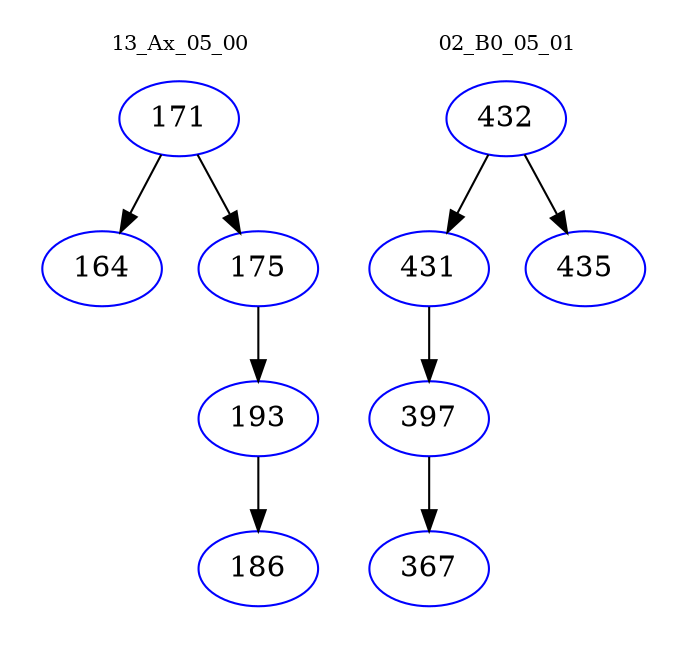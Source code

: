 digraph{
subgraph cluster_0 {
color = white
label = "13_Ax_05_00";
fontsize=10;
T0_171 [label="171", color="blue"]
T0_171 -> T0_164 [color="black"]
T0_164 [label="164", color="blue"]
T0_171 -> T0_175 [color="black"]
T0_175 [label="175", color="blue"]
T0_175 -> T0_193 [color="black"]
T0_193 [label="193", color="blue"]
T0_193 -> T0_186 [color="black"]
T0_186 [label="186", color="blue"]
}
subgraph cluster_1 {
color = white
label = "02_B0_05_01";
fontsize=10;
T1_432 [label="432", color="blue"]
T1_432 -> T1_431 [color="black"]
T1_431 [label="431", color="blue"]
T1_431 -> T1_397 [color="black"]
T1_397 [label="397", color="blue"]
T1_397 -> T1_367 [color="black"]
T1_367 [label="367", color="blue"]
T1_432 -> T1_435 [color="black"]
T1_435 [label="435", color="blue"]
}
}
